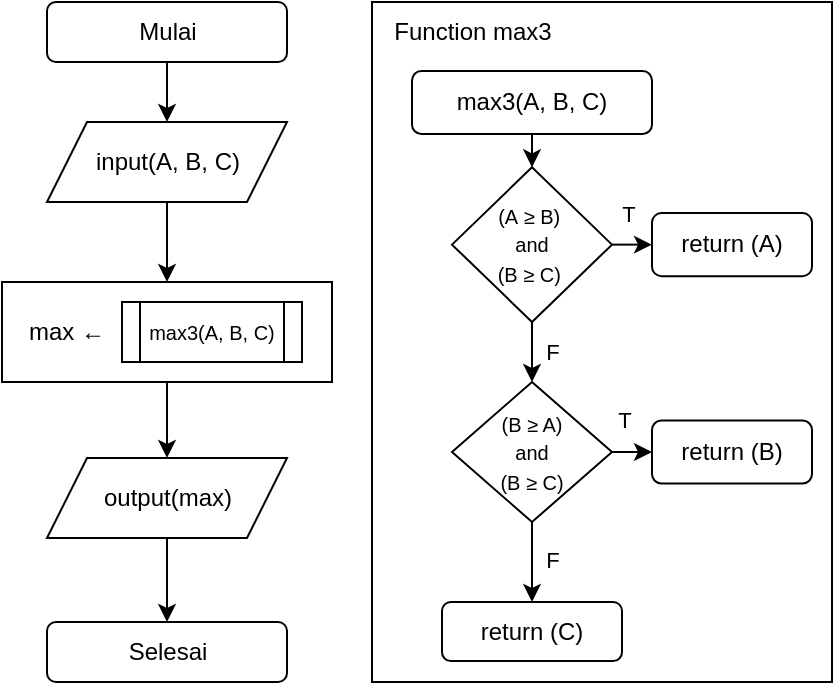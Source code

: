 <mxfile version="26.2.15">
  <diagram name="Page-1" id="ipt4Kt7Sx9uQrlR0ACr-">
    <mxGraphModel dx="786" dy="524" grid="1" gridSize="10" guides="1" tooltips="1" connect="1" arrows="1" fold="1" page="1" pageScale="1" pageWidth="850" pageHeight="1100" math="0" shadow="0">
      <root>
        <mxCell id="0" />
        <mxCell id="1" parent="0" />
        <mxCell id="IkpXYTgl3K8qra5wuV8V-8" style="edgeStyle=orthogonalEdgeStyle;rounded=0;orthogonalLoop=1;jettySize=auto;html=1;entryX=0.5;entryY=0;entryDx=0;entryDy=0;" parent="1" source="IkpXYTgl3K8qra5wuV8V-1" target="IkpXYTgl3K8qra5wuV8V-3" edge="1">
          <mxGeometry relative="1" as="geometry" />
        </mxCell>
        <mxCell id="IkpXYTgl3K8qra5wuV8V-1" value="Mulai" style="rounded=1;whiteSpace=wrap;html=1;" parent="1" vertex="1">
          <mxGeometry x="277.5" y="120" width="120" height="30" as="geometry" />
        </mxCell>
        <mxCell id="IkpXYTgl3K8qra5wuV8V-9" style="edgeStyle=orthogonalEdgeStyle;rounded=0;orthogonalLoop=1;jettySize=auto;html=1;entryX=0.5;entryY=0;entryDx=0;entryDy=0;" parent="1" source="IkpXYTgl3K8qra5wuV8V-3" target="IkpXYTgl3K8qra5wuV8V-2" edge="1">
          <mxGeometry relative="1" as="geometry" />
        </mxCell>
        <mxCell id="IkpXYTgl3K8qra5wuV8V-3" value="input(A, B, C)" style="shape=parallelogram;perimeter=parallelogramPerimeter;whiteSpace=wrap;html=1;fixedSize=1;" parent="1" vertex="1">
          <mxGeometry x="277.5" y="180" width="120" height="40" as="geometry" />
        </mxCell>
        <mxCell id="IkpXYTgl3K8qra5wuV8V-5" value="" style="group" parent="1" vertex="1" connectable="0">
          <mxGeometry x="255" y="260" width="165" height="60" as="geometry" />
        </mxCell>
        <mxCell id="IkpXYTgl3K8qra5wuV8V-2" value="max&amp;nbsp;←&amp;nbsp; &amp;nbsp; &amp;nbsp; &amp;nbsp; &amp;nbsp; &amp;nbsp; &amp;nbsp; &amp;nbsp; &amp;nbsp; &amp;nbsp; &amp;nbsp; &amp;nbsp; &amp;nbsp; &amp;nbsp; &amp;nbsp;&amp;nbsp;" style="rounded=0;whiteSpace=wrap;html=1;" parent="IkpXYTgl3K8qra5wuV8V-5" vertex="1">
          <mxGeometry width="165" height="50" as="geometry" />
        </mxCell>
        <mxCell id="IkpXYTgl3K8qra5wuV8V-4" value="&lt;font style=&quot;font-size: 10px;&quot;&gt;max3(A, B, C)&lt;/font&gt;" style="shape=process;whiteSpace=wrap;html=1;backgroundOutline=1;" parent="IkpXYTgl3K8qra5wuV8V-5" vertex="1">
          <mxGeometry x="60" y="10" width="90" height="30" as="geometry" />
        </mxCell>
        <mxCell id="IkpXYTgl3K8qra5wuV8V-11" style="edgeStyle=orthogonalEdgeStyle;rounded=0;orthogonalLoop=1;jettySize=auto;html=1;entryX=0.5;entryY=0;entryDx=0;entryDy=0;" parent="1" source="IkpXYTgl3K8qra5wuV8V-6" target="IkpXYTgl3K8qra5wuV8V-7" edge="1">
          <mxGeometry relative="1" as="geometry" />
        </mxCell>
        <mxCell id="IkpXYTgl3K8qra5wuV8V-6" value="output(max)" style="shape=parallelogram;perimeter=parallelogramPerimeter;whiteSpace=wrap;html=1;fixedSize=1;" parent="1" vertex="1">
          <mxGeometry x="277.5" y="348" width="120" height="40" as="geometry" />
        </mxCell>
        <mxCell id="IkpXYTgl3K8qra5wuV8V-7" value="Selesai" style="rounded=1;whiteSpace=wrap;html=1;" parent="1" vertex="1">
          <mxGeometry x="277.5" y="430" width="120" height="30" as="geometry" />
        </mxCell>
        <mxCell id="IkpXYTgl3K8qra5wuV8V-10" style="edgeStyle=orthogonalEdgeStyle;rounded=0;orthogonalLoop=1;jettySize=auto;html=1;entryX=0.5;entryY=0;entryDx=0;entryDy=0;" parent="1" source="IkpXYTgl3K8qra5wuV8V-2" target="IkpXYTgl3K8qra5wuV8V-6" edge="1">
          <mxGeometry relative="1" as="geometry" />
        </mxCell>
        <mxCell id="IkpXYTgl3K8qra5wuV8V-28" value="" style="rounded=0;whiteSpace=wrap;html=1;strokeWidth=1;glass=0;shadow=0;labelBackgroundColor=none;" parent="1" vertex="1">
          <mxGeometry x="440" y="120" width="230" height="340" as="geometry" />
        </mxCell>
        <mxCell id="IkpXYTgl3K8qra5wuV8V-19" style="edgeStyle=orthogonalEdgeStyle;rounded=0;orthogonalLoop=1;jettySize=auto;html=1;exitX=0.5;exitY=1;exitDx=0;exitDy=0;entryX=0.5;entryY=0;entryDx=0;entryDy=0;" parent="1" source="IkpXYTgl3K8qra5wuV8V-12" target="IkpXYTgl3K8qra5wuV8V-15" edge="1">
          <mxGeometry relative="1" as="geometry" />
        </mxCell>
        <mxCell id="IkpXYTgl3K8qra5wuV8V-12" value="max3(A, B, C)" style="rounded=1;whiteSpace=wrap;html=1;" parent="1" vertex="1">
          <mxGeometry x="460" y="154.478" width="120" height="31.522" as="geometry" />
        </mxCell>
        <mxCell id="IkpXYTgl3K8qra5wuV8V-21" style="edgeStyle=orthogonalEdgeStyle;rounded=0;orthogonalLoop=1;jettySize=auto;html=1;exitX=0.5;exitY=1;exitDx=0;exitDy=0;entryX=0.5;entryY=0;entryDx=0;entryDy=0;" parent="1" source="IkpXYTgl3K8qra5wuV8V-51" target="IkpXYTgl3K8qra5wuV8V-18" edge="1">
          <mxGeometry relative="1" as="geometry">
            <mxPoint x="520" y="383.015" as="sourcePoint" />
          </mxGeometry>
        </mxCell>
        <mxCell id="IkpXYTgl3K8qra5wuV8V-27" value="F" style="edgeLabel;html=1;align=center;verticalAlign=middle;resizable=0;points=[];" parent="IkpXYTgl3K8qra5wuV8V-21" vertex="1" connectable="0">
          <mxGeometry x="-0.054" y="1" relative="1" as="geometry">
            <mxPoint x="9" as="offset" />
          </mxGeometry>
        </mxCell>
        <mxCell id="IkpXYTgl3K8qra5wuV8V-20" style="edgeStyle=orthogonalEdgeStyle;rounded=0;orthogonalLoop=1;jettySize=auto;html=1;exitX=0.5;exitY=1;exitDx=0;exitDy=0;entryX=0.5;entryY=0;entryDx=0;entryDy=0;" parent="1" source="IkpXYTgl3K8qra5wuV8V-15" target="IkpXYTgl3K8qra5wuV8V-51" edge="1">
          <mxGeometry relative="1" as="geometry">
            <mxPoint x="520" y="304.209" as="targetPoint" />
          </mxGeometry>
        </mxCell>
        <mxCell id="IkpXYTgl3K8qra5wuV8V-26" value="F" style="edgeLabel;html=1;align=center;verticalAlign=middle;resizable=0;points=[];" parent="IkpXYTgl3K8qra5wuV8V-20" vertex="1" connectable="0">
          <mxGeometry x="-0.209" y="-1" relative="1" as="geometry">
            <mxPoint x="11" y="3" as="offset" />
          </mxGeometry>
        </mxCell>
        <mxCell id="IkpXYTgl3K8qra5wuV8V-22" style="edgeStyle=orthogonalEdgeStyle;rounded=0;orthogonalLoop=1;jettySize=auto;html=1;exitX=1;exitY=0.5;exitDx=0;exitDy=0;entryX=0;entryY=0.5;entryDx=0;entryDy=0;" parent="1" source="IkpXYTgl3K8qra5wuV8V-15" target="IkpXYTgl3K8qra5wuV8V-16" edge="1">
          <mxGeometry relative="1" as="geometry" />
        </mxCell>
        <mxCell id="IkpXYTgl3K8qra5wuV8V-24" value="T" style="edgeLabel;html=1;align=center;verticalAlign=middle;resizable=0;points=[];" parent="IkpXYTgl3K8qra5wuV8V-22" vertex="1" connectable="0">
          <mxGeometry x="-0.258" y="3" relative="1" as="geometry">
            <mxPoint y="-13" as="offset" />
          </mxGeometry>
        </mxCell>
        <mxCell id="IkpXYTgl3K8qra5wuV8V-15" value="&lt;font style=&quot;font-size: 10px;&quot;&gt;(A&amp;nbsp;≥ B)&amp;nbsp;&lt;/font&gt;&lt;div&gt;&lt;font style=&quot;font-size: 10px;&quot;&gt;and&lt;/font&gt;&lt;/div&gt;&lt;div&gt;&lt;font style=&quot;font-size: 10px;&quot;&gt;(B ≥ C)&amp;nbsp;&lt;/font&gt;&lt;/div&gt;" style="rhombus;whiteSpace=wrap;html=1;" parent="1" vertex="1">
          <mxGeometry x="480" y="202.63" width="80" height="77.37" as="geometry" />
        </mxCell>
        <mxCell id="IkpXYTgl3K8qra5wuV8V-16" value="return (A)" style="rounded=1;whiteSpace=wrap;html=1;" parent="1" vertex="1">
          <mxGeometry x="580" y="225.553" width="80" height="31.522" as="geometry" />
        </mxCell>
        <mxCell id="IkpXYTgl3K8qra5wuV8V-18" value="return (C)" style="rounded=1;whiteSpace=wrap;html=1;" parent="1" vertex="1">
          <mxGeometry x="475" y="419.996" width="90" height="29.552" as="geometry" />
        </mxCell>
        <mxCell id="IkpXYTgl3K8qra5wuV8V-29" value="Function max3" style="text;html=1;align=center;verticalAlign=middle;resizable=0;points=[];autosize=1;strokeColor=none;fillColor=none;" parent="1" vertex="1">
          <mxGeometry x="440" y="120" width="100" height="30" as="geometry" />
        </mxCell>
        <mxCell id="IkpXYTgl3K8qra5wuV8V-55" style="edgeStyle=orthogonalEdgeStyle;rounded=0;orthogonalLoop=1;jettySize=auto;html=1;exitX=1;exitY=0.5;exitDx=0;exitDy=0;entryX=0;entryY=0.5;entryDx=0;entryDy=0;" parent="1" source="IkpXYTgl3K8qra5wuV8V-51" target="IkpXYTgl3K8qra5wuV8V-53" edge="1">
          <mxGeometry relative="1" as="geometry" />
        </mxCell>
        <mxCell id="IkpXYTgl3K8qra5wuV8V-56" value="T" style="edgeLabel;html=1;align=center;verticalAlign=middle;resizable=0;points=[];" parent="IkpXYTgl3K8qra5wuV8V-55" vertex="1" connectable="0">
          <mxGeometry x="0.157" y="-1" relative="1" as="geometry">
            <mxPoint x="-6" y="-17" as="offset" />
          </mxGeometry>
        </mxCell>
        <mxCell id="IkpXYTgl3K8qra5wuV8V-51" value="&lt;font style=&quot;font-size: 10px;&quot;&gt;(B ≥ A)&lt;/font&gt;&lt;div&gt;&lt;font style=&quot;font-size: 10px;&quot;&gt;and&lt;/font&gt;&lt;/div&gt;&lt;div&gt;&lt;span style=&quot;font-size: 10px; background-color: transparent; color: light-dark(rgb(0, 0, 0), rgb(255, 255, 255));&quot;&gt;(B ≥ C)&lt;/span&gt;&lt;/div&gt;" style="rhombus;whiteSpace=wrap;html=1;" parent="1" vertex="1">
          <mxGeometry x="480" y="310" width="80" height="70" as="geometry" />
        </mxCell>
        <mxCell id="IkpXYTgl3K8qra5wuV8V-53" value="return (B)" style="rounded=1;whiteSpace=wrap;html=1;" parent="1" vertex="1">
          <mxGeometry x="580" y="329.243" width="80" height="31.522" as="geometry" />
        </mxCell>
      </root>
    </mxGraphModel>
  </diagram>
</mxfile>
